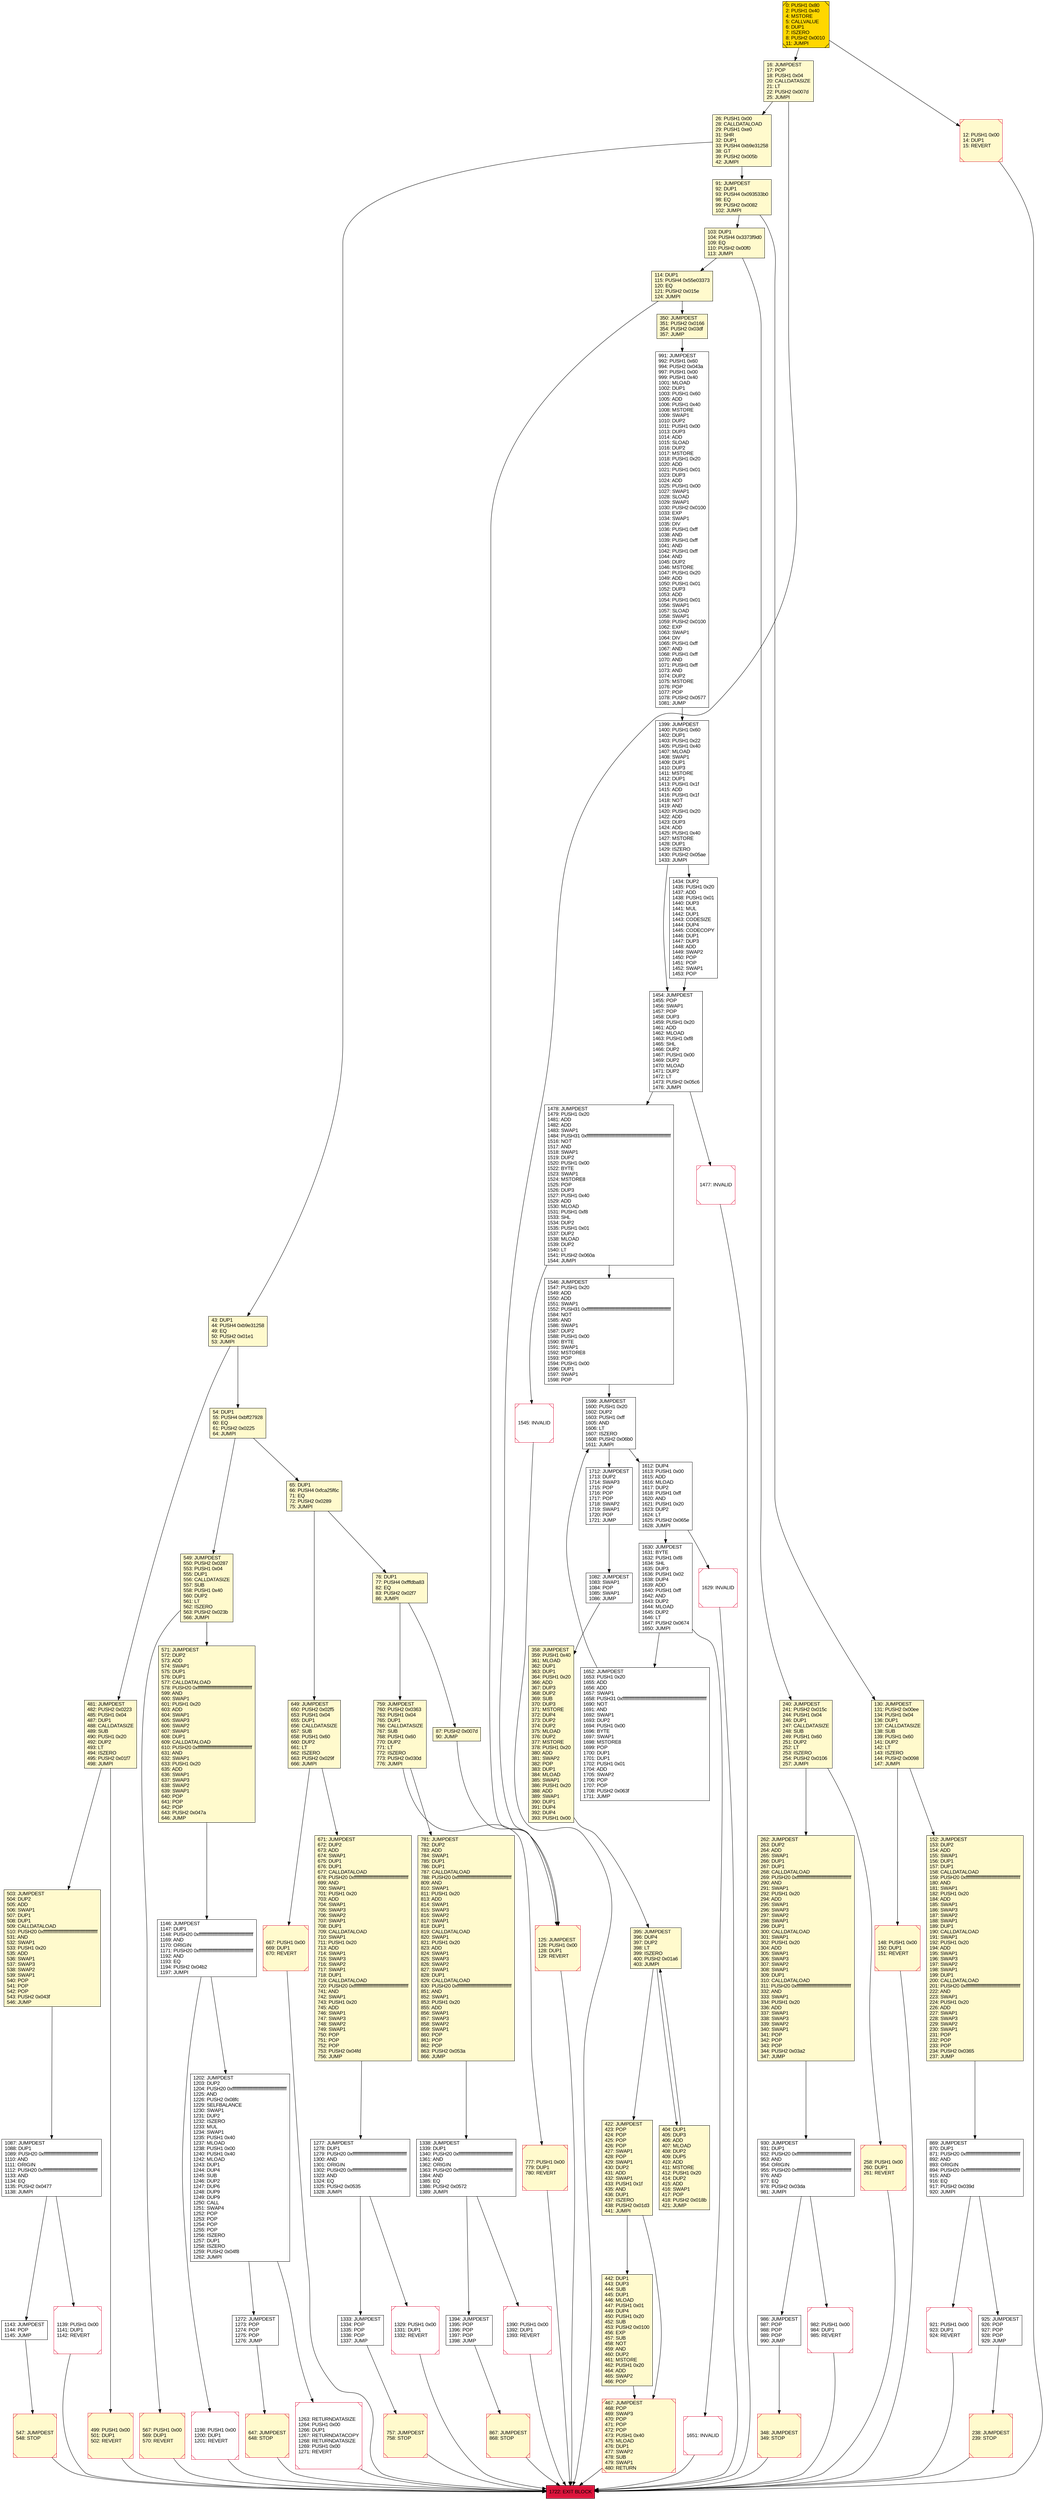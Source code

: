 digraph G {
bgcolor=transparent rankdir=UD;
node [shape=box style=filled color=black fillcolor=white fontname=arial fontcolor=black];
759 [label="759: JUMPDEST\l760: PUSH2 0x0363\l763: PUSH1 0x04\l765: DUP1\l766: CALLDATASIZE\l767: SUB\l768: PUSH1 0x60\l770: DUP2\l771: LT\l772: ISZERO\l773: PUSH2 0x030d\l776: JUMPI\l" fillcolor=lemonchiffon ];
87 [label="87: PUSH2 0x007d\l90: JUMP\l" fillcolor=lemonchiffon ];
1599 [label="1599: JUMPDEST\l1600: PUSH1 0x20\l1602: DUP2\l1603: PUSH1 0xff\l1605: AND\l1606: LT\l1607: ISZERO\l1608: PUSH2 0x06b0\l1611: JUMPI\l" ];
1454 [label="1454: JUMPDEST\l1455: POP\l1456: SWAP1\l1457: POP\l1458: DUP3\l1459: PUSH1 0x20\l1461: ADD\l1462: MLOAD\l1463: PUSH1 0xf8\l1465: SHL\l1466: DUP2\l1467: PUSH1 0x00\l1469: DUP2\l1470: MLOAD\l1471: DUP2\l1472: LT\l1473: PUSH2 0x05c6\l1476: JUMPI\l" ];
1652 [label="1652: JUMPDEST\l1653: PUSH1 0x20\l1655: ADD\l1656: ADD\l1657: SWAP1\l1658: PUSH31 0xffffffffffffffffffffffffffffffffffffffffffffffffffffffffffffff\l1690: NOT\l1691: AND\l1692: SWAP1\l1693: DUP2\l1694: PUSH1 0x00\l1696: BYTE\l1697: SWAP1\l1698: MSTORE8\l1699: POP\l1700: DUP1\l1701: DUP1\l1702: PUSH1 0x01\l1704: ADD\l1705: SWAP2\l1706: POP\l1707: POP\l1708: PUSH2 0x063f\l1711: JUMP\l" ];
1630 [label="1630: JUMPDEST\l1631: BYTE\l1632: PUSH1 0xf8\l1634: SHL\l1635: DUP3\l1636: PUSH1 0x02\l1638: DUP4\l1639: ADD\l1640: PUSH1 0xff\l1642: AND\l1643: DUP2\l1644: MLOAD\l1645: DUP2\l1646: LT\l1647: PUSH2 0x0674\l1650: JUMPI\l" ];
1198 [label="1198: PUSH1 0x00\l1200: DUP1\l1201: REVERT\l" shape=Msquare color=crimson ];
1329 [label="1329: PUSH1 0x00\l1331: DUP1\l1332: REVERT\l" shape=Msquare color=crimson ];
991 [label="991: JUMPDEST\l992: PUSH1 0x60\l994: PUSH2 0x043a\l997: PUSH1 0x00\l999: PUSH1 0x40\l1001: MLOAD\l1002: DUP1\l1003: PUSH1 0x60\l1005: ADD\l1006: PUSH1 0x40\l1008: MSTORE\l1009: SWAP1\l1010: DUP2\l1011: PUSH1 0x00\l1013: DUP3\l1014: ADD\l1015: SLOAD\l1016: DUP2\l1017: MSTORE\l1018: PUSH1 0x20\l1020: ADD\l1021: PUSH1 0x01\l1023: DUP3\l1024: ADD\l1025: PUSH1 0x00\l1027: SWAP1\l1028: SLOAD\l1029: SWAP1\l1030: PUSH2 0x0100\l1033: EXP\l1034: SWAP1\l1035: DIV\l1036: PUSH1 0xff\l1038: AND\l1039: PUSH1 0xff\l1041: AND\l1042: PUSH1 0xff\l1044: AND\l1045: DUP2\l1046: MSTORE\l1047: PUSH1 0x20\l1049: ADD\l1050: PUSH1 0x01\l1052: DUP3\l1053: ADD\l1054: PUSH1 0x01\l1056: SWAP1\l1057: SLOAD\l1058: SWAP1\l1059: PUSH2 0x0100\l1062: EXP\l1063: SWAP1\l1064: DIV\l1065: PUSH1 0xff\l1067: AND\l1068: PUSH1 0xff\l1070: AND\l1071: PUSH1 0xff\l1073: AND\l1074: DUP2\l1075: MSTORE\l1076: POP\l1077: POP\l1078: PUSH2 0x0577\l1081: JUMP\l" ];
647 [label="647: JUMPDEST\l648: STOP\l" fillcolor=lemonchiffon shape=Msquare color=crimson ];
1394 [label="1394: JUMPDEST\l1395: POP\l1396: POP\l1397: POP\l1398: JUMP\l" ];
869 [label="869: JUMPDEST\l870: DUP1\l871: PUSH20 0xffffffffffffffffffffffffffffffffffffffff\l892: AND\l893: ORIGIN\l894: PUSH20 0xffffffffffffffffffffffffffffffffffffffff\l915: AND\l916: EQ\l917: PUSH2 0x039d\l920: JUMPI\l" ];
567 [label="567: PUSH1 0x00\l569: DUP1\l570: REVERT\l" fillcolor=lemonchiffon shape=Msquare color=crimson ];
1546 [label="1546: JUMPDEST\l1547: PUSH1 0x20\l1549: ADD\l1550: ADD\l1551: SWAP1\l1552: PUSH31 0xffffffffffffffffffffffffffffffffffffffffffffffffffffffffffffff\l1584: NOT\l1585: AND\l1586: SWAP1\l1587: DUP2\l1588: PUSH1 0x00\l1590: BYTE\l1591: SWAP1\l1592: MSTORE8\l1593: POP\l1594: PUSH1 0x00\l1596: DUP1\l1597: SWAP1\l1598: POP\l" ];
0 [label="0: PUSH1 0x80\l2: PUSH1 0x40\l4: MSTORE\l5: CALLVALUE\l6: DUP1\l7: ISZERO\l8: PUSH2 0x0010\l11: JUMPI\l" fillcolor=lemonchiffon shape=Msquare fillcolor=gold ];
1272 [label="1272: JUMPDEST\l1273: POP\l1274: POP\l1275: POP\l1276: JUMP\l" ];
43 [label="43: DUP1\l44: PUSH4 0xb9e31258\l49: EQ\l50: PUSH2 0x01e1\l53: JUMPI\l" fillcolor=lemonchiffon ];
91 [label="91: JUMPDEST\l92: DUP1\l93: PUSH4 0x093533b0\l98: EQ\l99: PUSH2 0x0082\l102: JUMPI\l" fillcolor=lemonchiffon ];
422 [label="422: JUMPDEST\l423: POP\l424: POP\l425: POP\l426: POP\l427: SWAP1\l428: POP\l429: SWAP1\l430: DUP2\l431: ADD\l432: SWAP1\l433: PUSH1 0x1f\l435: AND\l436: DUP1\l437: ISZERO\l438: PUSH2 0x01d3\l441: JUMPI\l" fillcolor=lemonchiffon ];
1338 [label="1338: JUMPDEST\l1339: DUP1\l1340: PUSH20 0xffffffffffffffffffffffffffffffffffffffff\l1361: AND\l1362: ORIGIN\l1363: PUSH20 0xffffffffffffffffffffffffffffffffffffffff\l1384: AND\l1385: EQ\l1386: PUSH2 0x0572\l1389: JUMPI\l" ];
930 [label="930: JUMPDEST\l931: DUP1\l932: PUSH20 0xffffffffffffffffffffffffffffffffffffffff\l953: AND\l954: ORIGIN\l955: PUSH20 0xffffffffffffffffffffffffffffffffffffffff\l976: AND\l977: EQ\l978: PUSH2 0x03da\l981: JUMPI\l" ];
481 [label="481: JUMPDEST\l482: PUSH2 0x0223\l485: PUSH1 0x04\l487: DUP1\l488: CALLDATASIZE\l489: SUB\l490: PUSH1 0x20\l492: DUP2\l493: LT\l494: ISZERO\l495: PUSH2 0x01f7\l498: JUMPI\l" fillcolor=lemonchiffon ];
571 [label="571: JUMPDEST\l572: DUP2\l573: ADD\l574: SWAP1\l575: DUP1\l576: DUP1\l577: CALLDATALOAD\l578: PUSH20 0xffffffffffffffffffffffffffffffffffffffff\l599: AND\l600: SWAP1\l601: PUSH1 0x20\l603: ADD\l604: SWAP1\l605: SWAP3\l606: SWAP2\l607: SWAP1\l608: DUP1\l609: CALLDATALOAD\l610: PUSH20 0xffffffffffffffffffffffffffffffffffffffff\l631: AND\l632: SWAP1\l633: PUSH1 0x20\l635: ADD\l636: SWAP1\l637: SWAP3\l638: SWAP2\l639: SWAP1\l640: POP\l641: POP\l642: POP\l643: PUSH2 0x047a\l646: JUMP\l" fillcolor=lemonchiffon ];
1612 [label="1612: DUP4\l1613: PUSH1 0x00\l1615: ADD\l1616: MLOAD\l1617: DUP2\l1618: PUSH1 0xff\l1620: AND\l1621: PUSH1 0x20\l1623: DUP2\l1624: LT\l1625: PUSH2 0x065e\l1628: JUMPI\l" ];
16 [label="16: JUMPDEST\l17: POP\l18: PUSH1 0x04\l20: CALLDATASIZE\l21: LT\l22: PUSH2 0x007d\l25: JUMPI\l" fillcolor=lemonchiffon ];
258 [label="258: PUSH1 0x00\l260: DUP1\l261: REVERT\l" fillcolor=lemonchiffon shape=Msquare color=crimson ];
1146 [label="1146: JUMPDEST\l1147: DUP1\l1148: PUSH20 0xffffffffffffffffffffffffffffffffffffffff\l1169: AND\l1170: ORIGIN\l1171: PUSH20 0xffffffffffffffffffffffffffffffffffffffff\l1192: AND\l1193: EQ\l1194: PUSH2 0x04b2\l1197: JUMPI\l" ];
777 [label="777: PUSH1 0x00\l779: DUP1\l780: REVERT\l" fillcolor=lemonchiffon shape=Msquare color=crimson ];
12 [label="12: PUSH1 0x00\l14: DUP1\l15: REVERT\l" fillcolor=lemonchiffon shape=Msquare color=crimson ];
114 [label="114: DUP1\l115: PUSH4 0x55e03373\l120: EQ\l121: PUSH2 0x015e\l124: JUMPI\l" fillcolor=lemonchiffon ];
1277 [label="1277: JUMPDEST\l1278: DUP1\l1279: PUSH20 0xffffffffffffffffffffffffffffffffffffffff\l1300: AND\l1301: ORIGIN\l1302: PUSH20 0xffffffffffffffffffffffffffffffffffffffff\l1323: AND\l1324: EQ\l1325: PUSH2 0x0535\l1328: JUMPI\l" ];
76 [label="76: DUP1\l77: PUSH4 0xfffdba83\l82: EQ\l83: PUSH2 0x02f7\l86: JUMPI\l" fillcolor=lemonchiffon ];
442 [label="442: DUP1\l443: DUP3\l444: SUB\l445: DUP1\l446: MLOAD\l447: PUSH1 0x01\l449: DUP4\l450: PUSH1 0x20\l452: SUB\l453: PUSH2 0x0100\l456: EXP\l457: SUB\l458: NOT\l459: AND\l460: DUP2\l461: MSTORE\l462: PUSH1 0x20\l464: ADD\l465: SWAP2\l466: POP\l" fillcolor=lemonchiffon ];
781 [label="781: JUMPDEST\l782: DUP2\l783: ADD\l784: SWAP1\l785: DUP1\l786: DUP1\l787: CALLDATALOAD\l788: PUSH20 0xffffffffffffffffffffffffffffffffffffffff\l809: AND\l810: SWAP1\l811: PUSH1 0x20\l813: ADD\l814: SWAP1\l815: SWAP3\l816: SWAP2\l817: SWAP1\l818: DUP1\l819: CALLDATALOAD\l820: SWAP1\l821: PUSH1 0x20\l823: ADD\l824: SWAP1\l825: SWAP3\l826: SWAP2\l827: SWAP1\l828: DUP1\l829: CALLDATALOAD\l830: PUSH20 0xffffffffffffffffffffffffffffffffffffffff\l851: AND\l852: SWAP1\l853: PUSH1 0x20\l855: ADD\l856: SWAP1\l857: SWAP3\l858: SWAP2\l859: SWAP1\l860: POP\l861: POP\l862: POP\l863: PUSH2 0x053a\l866: JUMP\l" fillcolor=lemonchiffon ];
350 [label="350: JUMPDEST\l351: PUSH2 0x0166\l354: PUSH2 0x03df\l357: JUMP\l" fillcolor=lemonchiffon ];
148 [label="148: PUSH1 0x00\l150: DUP1\l151: REVERT\l" fillcolor=lemonchiffon shape=Msquare color=crimson ];
1545 [label="1545: INVALID\l" shape=Msquare color=crimson ];
103 [label="103: DUP1\l104: PUSH4 0x3373f9d0\l109: EQ\l110: PUSH2 0x00f0\l113: JUMPI\l" fillcolor=lemonchiffon ];
547 [label="547: JUMPDEST\l548: STOP\l" fillcolor=lemonchiffon shape=Msquare color=crimson ];
404 [label="404: DUP1\l405: DUP3\l406: ADD\l407: MLOAD\l408: DUP2\l409: DUP5\l410: ADD\l411: MSTORE\l412: PUSH1 0x20\l414: DUP2\l415: ADD\l416: SWAP1\l417: POP\l418: PUSH2 0x018b\l421: JUMP\l" fillcolor=lemonchiffon ];
921 [label="921: PUSH1 0x00\l923: DUP1\l924: REVERT\l" shape=Msquare color=crimson ];
1722 [label="1722: EXIT BLOCK\l" fillcolor=crimson ];
395 [label="395: JUMPDEST\l396: DUP4\l397: DUP2\l398: LT\l399: ISZERO\l400: PUSH2 0x01a6\l403: JUMPI\l" fillcolor=lemonchiffon ];
667 [label="667: PUSH1 0x00\l669: DUP1\l670: REVERT\l" fillcolor=lemonchiffon shape=Msquare color=crimson ];
130 [label="130: JUMPDEST\l131: PUSH2 0x00ee\l134: PUSH1 0x04\l136: DUP1\l137: CALLDATASIZE\l138: SUB\l139: PUSH1 0x60\l141: DUP2\l142: LT\l143: ISZERO\l144: PUSH2 0x0098\l147: JUMPI\l" fillcolor=lemonchiffon ];
986 [label="986: JUMPDEST\l987: POP\l988: POP\l989: POP\l990: JUMP\l" ];
1399 [label="1399: JUMPDEST\l1400: PUSH1 0x60\l1402: DUP1\l1403: PUSH1 0x22\l1405: PUSH1 0x40\l1407: MLOAD\l1408: SWAP1\l1409: DUP1\l1410: DUP3\l1411: MSTORE\l1412: DUP1\l1413: PUSH1 0x1f\l1415: ADD\l1416: PUSH1 0x1f\l1418: NOT\l1419: AND\l1420: PUSH1 0x20\l1422: ADD\l1423: DUP3\l1424: ADD\l1425: PUSH1 0x40\l1427: MSTORE\l1428: DUP1\l1429: ISZERO\l1430: PUSH2 0x05ae\l1433: JUMPI\l" ];
1434 [label="1434: DUP2\l1435: PUSH1 0x20\l1437: ADD\l1438: PUSH1 0x01\l1440: DUP3\l1441: MUL\l1442: DUP1\l1443: CODESIZE\l1444: DUP4\l1445: CODECOPY\l1446: DUP1\l1447: DUP3\l1448: ADD\l1449: SWAP2\l1450: POP\l1451: POP\l1452: SWAP1\l1453: POP\l" ];
26 [label="26: PUSH1 0x00\l28: CALLDATALOAD\l29: PUSH1 0xe0\l31: SHR\l32: DUP1\l33: PUSH4 0xb9e31258\l38: GT\l39: PUSH2 0x005b\l42: JUMPI\l" fillcolor=lemonchiffon ];
348 [label="348: JUMPDEST\l349: STOP\l" fillcolor=lemonchiffon shape=Msquare color=crimson ];
152 [label="152: JUMPDEST\l153: DUP2\l154: ADD\l155: SWAP1\l156: DUP1\l157: DUP1\l158: CALLDATALOAD\l159: PUSH20 0xffffffffffffffffffffffffffffffffffffffff\l180: AND\l181: SWAP1\l182: PUSH1 0x20\l184: ADD\l185: SWAP1\l186: SWAP3\l187: SWAP2\l188: SWAP1\l189: DUP1\l190: CALLDATALOAD\l191: SWAP1\l192: PUSH1 0x20\l194: ADD\l195: SWAP1\l196: SWAP3\l197: SWAP2\l198: SWAP1\l199: DUP1\l200: CALLDATALOAD\l201: PUSH20 0xffffffffffffffffffffffffffffffffffffffff\l222: AND\l223: SWAP1\l224: PUSH1 0x20\l226: ADD\l227: SWAP1\l228: SWAP3\l229: SWAP2\l230: SWAP1\l231: POP\l232: POP\l233: POP\l234: PUSH2 0x0365\l237: JUMP\l" fillcolor=lemonchiffon ];
467 [label="467: JUMPDEST\l468: POP\l469: SWAP3\l470: POP\l471: POP\l472: POP\l473: PUSH1 0x40\l475: MLOAD\l476: DUP1\l477: SWAP2\l478: SUB\l479: SWAP1\l480: RETURN\l" fillcolor=lemonchiffon shape=Msquare color=crimson ];
1712 [label="1712: JUMPDEST\l1713: DUP2\l1714: SWAP3\l1715: POP\l1716: POP\l1717: POP\l1718: SWAP2\l1719: SWAP1\l1720: POP\l1721: JUMP\l" ];
240 [label="240: JUMPDEST\l241: PUSH2 0x015c\l244: PUSH1 0x04\l246: DUP1\l247: CALLDATASIZE\l248: SUB\l249: PUSH1 0x60\l251: DUP2\l252: LT\l253: ISZERO\l254: PUSH2 0x0106\l257: JUMPI\l" fillcolor=lemonchiffon ];
1651 [label="1651: INVALID\l" shape=Msquare color=crimson ];
1390 [label="1390: PUSH1 0x00\l1392: DUP1\l1393: REVERT\l" shape=Msquare color=crimson ];
1143 [label="1143: JUMPDEST\l1144: POP\l1145: JUMP\l" ];
54 [label="54: DUP1\l55: PUSH4 0xbff27928\l60: EQ\l61: PUSH2 0x0225\l64: JUMPI\l" fillcolor=lemonchiffon ];
499 [label="499: PUSH1 0x00\l501: DUP1\l502: REVERT\l" fillcolor=lemonchiffon shape=Msquare color=crimson ];
1139 [label="1139: PUSH1 0x00\l1141: DUP1\l1142: REVERT\l" shape=Msquare color=crimson ];
1333 [label="1333: JUMPDEST\l1334: POP\l1335: POP\l1336: POP\l1337: JUMP\l" ];
262 [label="262: JUMPDEST\l263: DUP2\l264: ADD\l265: SWAP1\l266: DUP1\l267: DUP1\l268: CALLDATALOAD\l269: PUSH20 0xffffffffffffffffffffffffffffffffffffffff\l290: AND\l291: SWAP1\l292: PUSH1 0x20\l294: ADD\l295: SWAP1\l296: SWAP3\l297: SWAP2\l298: SWAP1\l299: DUP1\l300: CALLDATALOAD\l301: SWAP1\l302: PUSH1 0x20\l304: ADD\l305: SWAP1\l306: SWAP3\l307: SWAP2\l308: SWAP1\l309: DUP1\l310: CALLDATALOAD\l311: PUSH20 0xffffffffffffffffffffffffffffffffffffffff\l332: AND\l333: SWAP1\l334: PUSH1 0x20\l336: ADD\l337: SWAP1\l338: SWAP3\l339: SWAP2\l340: SWAP1\l341: POP\l342: POP\l343: POP\l344: PUSH2 0x03a2\l347: JUMP\l" fillcolor=lemonchiffon ];
358 [label="358: JUMPDEST\l359: PUSH1 0x40\l361: MLOAD\l362: DUP1\l363: DUP1\l364: PUSH1 0x20\l366: ADD\l367: DUP3\l368: DUP2\l369: SUB\l370: DUP3\l371: MSTORE\l372: DUP4\l373: DUP2\l374: DUP2\l375: MLOAD\l376: DUP2\l377: MSTORE\l378: PUSH1 0x20\l380: ADD\l381: SWAP2\l382: POP\l383: DUP1\l384: MLOAD\l385: SWAP1\l386: PUSH1 0x20\l388: ADD\l389: SWAP1\l390: DUP1\l391: DUP4\l392: DUP4\l393: PUSH1 0x00\l" fillcolor=lemonchiffon ];
503 [label="503: JUMPDEST\l504: DUP2\l505: ADD\l506: SWAP1\l507: DUP1\l508: DUP1\l509: CALLDATALOAD\l510: PUSH20 0xffffffffffffffffffffffffffffffffffffffff\l531: AND\l532: SWAP1\l533: PUSH1 0x20\l535: ADD\l536: SWAP1\l537: SWAP3\l538: SWAP2\l539: SWAP1\l540: POP\l541: POP\l542: POP\l543: PUSH2 0x043f\l546: JUMP\l" fillcolor=lemonchiffon ];
757 [label="757: JUMPDEST\l758: STOP\l" fillcolor=lemonchiffon shape=Msquare color=crimson ];
65 [label="65: DUP1\l66: PUSH4 0xfca25f6c\l71: EQ\l72: PUSH2 0x0289\l75: JUMPI\l" fillcolor=lemonchiffon ];
1629 [label="1629: INVALID\l" shape=Msquare color=crimson ];
1087 [label="1087: JUMPDEST\l1088: DUP1\l1089: PUSH20 0xffffffffffffffffffffffffffffffffffffffff\l1110: AND\l1111: ORIGIN\l1112: PUSH20 0xffffffffffffffffffffffffffffffffffffffff\l1133: AND\l1134: EQ\l1135: PUSH2 0x0477\l1138: JUMPI\l" ];
1082 [label="1082: JUMPDEST\l1083: SWAP1\l1084: POP\l1085: SWAP1\l1086: JUMP\l" ];
1478 [label="1478: JUMPDEST\l1479: PUSH1 0x20\l1481: ADD\l1482: ADD\l1483: SWAP1\l1484: PUSH31 0xffffffffffffffffffffffffffffffffffffffffffffffffffffffffffffff\l1516: NOT\l1517: AND\l1518: SWAP1\l1519: DUP2\l1520: PUSH1 0x00\l1522: BYTE\l1523: SWAP1\l1524: MSTORE8\l1525: POP\l1526: DUP3\l1527: PUSH1 0x40\l1529: ADD\l1530: MLOAD\l1531: PUSH1 0xf8\l1533: SHL\l1534: DUP2\l1535: PUSH1 0x01\l1537: DUP2\l1538: MLOAD\l1539: DUP2\l1540: LT\l1541: PUSH2 0x060a\l1544: JUMPI\l" ];
671 [label="671: JUMPDEST\l672: DUP2\l673: ADD\l674: SWAP1\l675: DUP1\l676: DUP1\l677: CALLDATALOAD\l678: PUSH20 0xffffffffffffffffffffffffffffffffffffffff\l699: AND\l700: SWAP1\l701: PUSH1 0x20\l703: ADD\l704: SWAP1\l705: SWAP3\l706: SWAP2\l707: SWAP1\l708: DUP1\l709: CALLDATALOAD\l710: SWAP1\l711: PUSH1 0x20\l713: ADD\l714: SWAP1\l715: SWAP3\l716: SWAP2\l717: SWAP1\l718: DUP1\l719: CALLDATALOAD\l720: PUSH20 0xffffffffffffffffffffffffffffffffffffffff\l741: AND\l742: SWAP1\l743: PUSH1 0x20\l745: ADD\l746: SWAP1\l747: SWAP3\l748: SWAP2\l749: SWAP1\l750: POP\l751: POP\l752: POP\l753: PUSH2 0x04fd\l756: JUMP\l" fillcolor=lemonchiffon ];
649 [label="649: JUMPDEST\l650: PUSH2 0x02f5\l653: PUSH1 0x04\l655: DUP1\l656: CALLDATASIZE\l657: SUB\l658: PUSH1 0x60\l660: DUP2\l661: LT\l662: ISZERO\l663: PUSH2 0x029f\l666: JUMPI\l" fillcolor=lemonchiffon ];
1263 [label="1263: RETURNDATASIZE\l1264: PUSH1 0x00\l1266: DUP1\l1267: RETURNDATACOPY\l1268: RETURNDATASIZE\l1269: PUSH1 0x00\l1271: REVERT\l" shape=Msquare color=crimson ];
867 [label="867: JUMPDEST\l868: STOP\l" fillcolor=lemonchiffon shape=Msquare color=crimson ];
982 [label="982: PUSH1 0x00\l984: DUP1\l985: REVERT\l" shape=Msquare color=crimson ];
125 [label="125: JUMPDEST\l126: PUSH1 0x00\l128: DUP1\l129: REVERT\l" fillcolor=lemonchiffon shape=Msquare color=crimson ];
238 [label="238: JUMPDEST\l239: STOP\l" fillcolor=lemonchiffon shape=Msquare color=crimson ];
1477 [label="1477: INVALID\l" shape=Msquare color=crimson ];
549 [label="549: JUMPDEST\l550: PUSH2 0x0287\l553: PUSH1 0x04\l555: DUP1\l556: CALLDATASIZE\l557: SUB\l558: PUSH1 0x40\l560: DUP2\l561: LT\l562: ISZERO\l563: PUSH2 0x023b\l566: JUMPI\l" fillcolor=lemonchiffon ];
925 [label="925: JUMPDEST\l926: POP\l927: POP\l928: POP\l929: JUMP\l" ];
1202 [label="1202: JUMPDEST\l1203: DUP2\l1204: PUSH20 0xffffffffffffffffffffffffffffffffffffffff\l1225: AND\l1226: PUSH2 0x08fc\l1229: SELFBALANCE\l1230: SWAP1\l1231: DUP2\l1232: ISZERO\l1233: MUL\l1234: SWAP1\l1235: PUSH1 0x40\l1237: MLOAD\l1238: PUSH1 0x00\l1240: PUSH1 0x40\l1242: MLOAD\l1243: DUP1\l1244: DUP4\l1245: SUB\l1246: DUP2\l1247: DUP6\l1248: DUP9\l1249: DUP9\l1250: CALL\l1251: SWAP4\l1252: POP\l1253: POP\l1254: POP\l1255: POP\l1256: ISZERO\l1257: DUP1\l1258: ISZERO\l1259: PUSH2 0x04f8\l1262: JUMPI\l" ];
1630 -> 1652;
503 -> 1087;
925 -> 238;
1272 -> 647;
1652 -> 1599;
1545 -> 1722;
547 -> 1722;
1338 -> 1394;
1546 -> 1599;
777 -> 1722;
12 -> 1722;
103 -> 114;
258 -> 1722;
240 -> 262;
649 -> 671;
350 -> 991;
930 -> 986;
1146 -> 1198;
1329 -> 1722;
759 -> 777;
91 -> 103;
567 -> 1722;
869 -> 921;
781 -> 1338;
1399 -> 1454;
759 -> 781;
76 -> 759;
76 -> 87;
1087 -> 1143;
1630 -> 1651;
262 -> 930;
1599 -> 1712;
867 -> 1722;
1263 -> 1722;
1338 -> 1390;
114 -> 125;
422 -> 467;
1629 -> 1722;
1146 -> 1202;
1478 -> 1545;
16 -> 26;
1394 -> 867;
1202 -> 1272;
869 -> 925;
1139 -> 1722;
930 -> 982;
358 -> 395;
130 -> 152;
1454 -> 1477;
348 -> 1722;
1390 -> 1722;
1651 -> 1722;
103 -> 240;
1478 -> 1546;
667 -> 1722;
1399 -> 1434;
395 -> 404;
404 -> 395;
921 -> 1722;
43 -> 481;
1202 -> 1263;
130 -> 148;
148 -> 1722;
65 -> 649;
114 -> 350;
91 -> 130;
1712 -> 1082;
1599 -> 1612;
395 -> 422;
54 -> 549;
647 -> 1722;
991 -> 1399;
1612 -> 1630;
422 -> 442;
54 -> 65;
1434 -> 1454;
0 -> 12;
1087 -> 1139;
1198 -> 1722;
1333 -> 757;
0 -> 16;
571 -> 1146;
1277 -> 1329;
1082 -> 358;
238 -> 1722;
1477 -> 1722;
1612 -> 1629;
125 -> 1722;
671 -> 1277;
43 -> 54;
649 -> 667;
481 -> 499;
982 -> 1722;
65 -> 76;
26 -> 43;
26 -> 91;
16 -> 125;
757 -> 1722;
152 -> 869;
1454 -> 1478;
549 -> 571;
1143 -> 547;
499 -> 1722;
549 -> 567;
240 -> 258;
467 -> 1722;
986 -> 348;
442 -> 467;
1277 -> 1333;
87 -> 125;
481 -> 503;
}